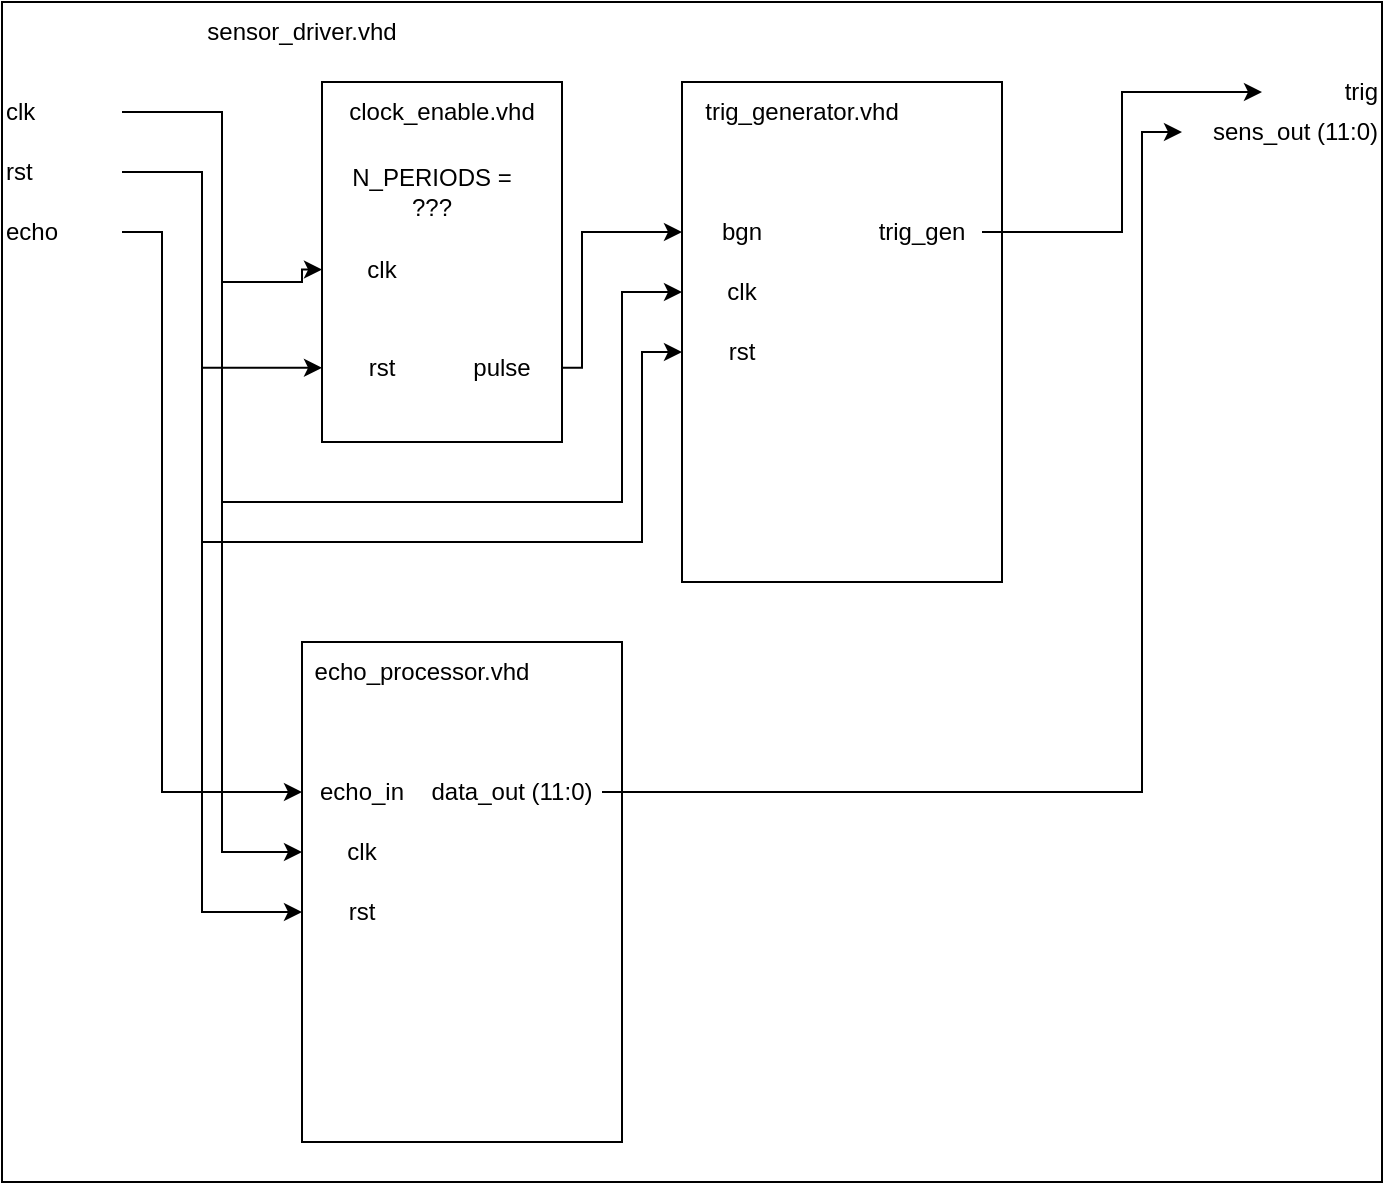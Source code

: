 <mxfile version="26.2.2">
  <diagram name="Page-1" id="bAAAVRep1cDp4-ac2no1">
    <mxGraphModel dx="1044" dy="722" grid="1" gridSize="10" guides="1" tooltips="1" connect="1" arrows="1" fold="1" page="1" pageScale="1" pageWidth="850" pageHeight="1100" math="0" shadow="0">
      <root>
        <mxCell id="0" />
        <mxCell id="1" parent="0" />
        <mxCell id="a46S6m0b1WWG6zB1xLy0-1" value="" style="rounded=0;whiteSpace=wrap;html=1;" parent="1" vertex="1">
          <mxGeometry x="80" y="40" width="690" height="590" as="geometry" />
        </mxCell>
        <mxCell id="a46S6m0b1WWG6zB1xLy0-2" value="sensor_driver.vhd" style="text;html=1;align=center;verticalAlign=middle;whiteSpace=wrap;rounded=0;aspect=fixed;" parent="1" vertex="1">
          <mxGeometry x="200" y="40" width="60" height="30" as="geometry" />
        </mxCell>
        <mxCell id="RdYf62v_4Cw8oM28TUon-11" style="edgeStyle=orthogonalEdgeStyle;rounded=0;orthogonalLoop=1;jettySize=auto;html=1;entryX=0;entryY=0.5;entryDx=0;entryDy=0;" edge="1" parent="1" source="a46S6m0b1WWG6zB1xLy0-4" target="a46S6m0b1WWG6zB1xLy0-11">
          <mxGeometry relative="1" as="geometry">
            <Array as="points">
              <mxPoint x="190" y="95" />
              <mxPoint x="190" y="180" />
              <mxPoint x="230" y="180" />
              <mxPoint x="230" y="174" />
            </Array>
          </mxGeometry>
        </mxCell>
        <mxCell id="RdYf62v_4Cw8oM28TUon-12" style="edgeStyle=orthogonalEdgeStyle;rounded=0;orthogonalLoop=1;jettySize=auto;html=1;entryX=0;entryY=0.5;entryDx=0;entryDy=0;exitX=1;exitY=0.5;exitDx=0;exitDy=0;" edge="1" parent="1" source="a46S6m0b1WWG6zB1xLy0-4" target="RdYf62v_4Cw8oM28TUon-5">
          <mxGeometry relative="1" as="geometry">
            <Array as="points">
              <mxPoint x="190" y="95" />
              <mxPoint x="190" y="465" />
            </Array>
          </mxGeometry>
        </mxCell>
        <mxCell id="RdYf62v_4Cw8oM28TUon-13" style="edgeStyle=orthogonalEdgeStyle;rounded=0;orthogonalLoop=1;jettySize=auto;html=1;entryX=0;entryY=0.5;entryDx=0;entryDy=0;" edge="1" parent="1" source="a46S6m0b1WWG6zB1xLy0-4" target="mIVUcqe8eggLqy-oAHFI-20">
          <mxGeometry relative="1" as="geometry">
            <Array as="points">
              <mxPoint x="190" y="95" />
              <mxPoint x="190" y="290" />
              <mxPoint x="390" y="290" />
              <mxPoint x="390" y="185" />
            </Array>
          </mxGeometry>
        </mxCell>
        <mxCell id="a46S6m0b1WWG6zB1xLy0-4" value="clk" style="text;html=1;align=left;verticalAlign=middle;whiteSpace=wrap;rounded=0;" parent="1" vertex="1">
          <mxGeometry x="80" y="80" width="60" height="30" as="geometry" />
        </mxCell>
        <mxCell id="RdYf62v_4Cw8oM28TUon-18" style="edgeStyle=orthogonalEdgeStyle;rounded=0;orthogonalLoop=1;jettySize=auto;html=1;entryX=0;entryY=0.5;entryDx=0;entryDy=0;" edge="1" parent="1" source="a46S6m0b1WWG6zB1xLy0-5" target="a46S6m0b1WWG6zB1xLy0-12">
          <mxGeometry relative="1" as="geometry">
            <Array as="points">
              <mxPoint x="180" y="125" />
              <mxPoint x="180" y="223" />
            </Array>
          </mxGeometry>
        </mxCell>
        <mxCell id="RdYf62v_4Cw8oM28TUon-19" style="edgeStyle=orthogonalEdgeStyle;rounded=0;orthogonalLoop=1;jettySize=auto;html=1;entryX=0;entryY=0.5;entryDx=0;entryDy=0;" edge="1" parent="1" source="a46S6m0b1WWG6zB1xLy0-5" target="RdYf62v_4Cw8oM28TUon-4">
          <mxGeometry relative="1" as="geometry">
            <Array as="points">
              <mxPoint x="180" y="125" />
              <mxPoint x="180" y="495" />
            </Array>
          </mxGeometry>
        </mxCell>
        <mxCell id="RdYf62v_4Cw8oM28TUon-20" style="edgeStyle=orthogonalEdgeStyle;rounded=0;orthogonalLoop=1;jettySize=auto;html=1;entryX=0;entryY=0.5;entryDx=0;entryDy=0;" edge="1" parent="1" source="a46S6m0b1WWG6zB1xLy0-5" target="mIVUcqe8eggLqy-oAHFI-19">
          <mxGeometry relative="1" as="geometry">
            <Array as="points">
              <mxPoint x="180" y="125" />
              <mxPoint x="180" y="310" />
              <mxPoint x="400" y="310" />
              <mxPoint x="400" y="215" />
            </Array>
          </mxGeometry>
        </mxCell>
        <mxCell id="a46S6m0b1WWG6zB1xLy0-5" value="rst" style="text;html=1;align=left;verticalAlign=middle;whiteSpace=wrap;rounded=0;" parent="1" vertex="1">
          <mxGeometry x="80" y="110" width="60" height="30" as="geometry" />
        </mxCell>
        <mxCell id="a46S6m0b1WWG6zB1xLy0-7" value="trig" style="text;html=1;align=right;verticalAlign=middle;whiteSpace=wrap;rounded=0;" parent="1" vertex="1">
          <mxGeometry x="710" y="70" width="60" height="30" as="geometry" />
        </mxCell>
        <mxCell id="a46S6m0b1WWG6zB1xLy0-8" value="sens_out (11:0)" style="text;html=1;align=right;verticalAlign=middle;whiteSpace=wrap;rounded=0;" parent="1" vertex="1">
          <mxGeometry x="670" y="90" width="100" height="30" as="geometry" />
        </mxCell>
        <mxCell id="a46S6m0b1WWG6zB1xLy0-14" value="" style="group" parent="1" vertex="1" connectable="0">
          <mxGeometry x="240" y="80" width="120" height="180" as="geometry" />
        </mxCell>
        <mxCell id="a46S6m0b1WWG6zB1xLy0-9" value="" style="rounded=0;whiteSpace=wrap;html=1;" parent="a46S6m0b1WWG6zB1xLy0-14" vertex="1">
          <mxGeometry width="120" height="180" as="geometry" />
        </mxCell>
        <mxCell id="a46S6m0b1WWG6zB1xLy0-10" value="clock_enable.vhd" style="text;html=1;align=center;verticalAlign=middle;whiteSpace=wrap;rounded=0;" parent="a46S6m0b1WWG6zB1xLy0-14" vertex="1">
          <mxGeometry x="30" y="-9.09" width="60" height="49.091" as="geometry" />
        </mxCell>
        <mxCell id="a46S6m0b1WWG6zB1xLy0-11" value="clk" style="text;html=1;align=center;verticalAlign=middle;whiteSpace=wrap;rounded=0;" parent="a46S6m0b1WWG6zB1xLy0-14" vertex="1">
          <mxGeometry y="69.237" width="60" height="49.091" as="geometry" />
        </mxCell>
        <mxCell id="a46S6m0b1WWG6zB1xLy0-12" value="rst" style="text;html=1;align=center;verticalAlign=middle;whiteSpace=wrap;rounded=0;" parent="a46S6m0b1WWG6zB1xLy0-14" vertex="1">
          <mxGeometry y="118.328" width="60" height="49.091" as="geometry" />
        </mxCell>
        <mxCell id="a46S6m0b1WWG6zB1xLy0-13" value="pulse" style="text;html=1;align=center;verticalAlign=middle;whiteSpace=wrap;rounded=0;" parent="a46S6m0b1WWG6zB1xLy0-14" vertex="1">
          <mxGeometry x="60" y="118.328" width="60" height="49.091" as="geometry" />
        </mxCell>
        <mxCell id="mIVUcqe8eggLqy-oAHFI-2" value="N_PERIODS = ???" style="text;html=1;align=center;verticalAlign=middle;whiteSpace=wrap;rounded=0;" parent="a46S6m0b1WWG6zB1xLy0-14" vertex="1">
          <mxGeometry x="10" y="30" width="90" height="49.09" as="geometry" />
        </mxCell>
        <mxCell id="RdYf62v_4Cw8oM28TUon-17" style="edgeStyle=orthogonalEdgeStyle;rounded=0;orthogonalLoop=1;jettySize=auto;html=1;entryX=0;entryY=0.5;entryDx=0;entryDy=0;" edge="1" parent="1" source="a46S6m0b1WWG6zB1xLy0-16" target="RdYf62v_4Cw8oM28TUon-6">
          <mxGeometry relative="1" as="geometry">
            <Array as="points">
              <mxPoint x="160" y="155" />
              <mxPoint x="160" y="435" />
            </Array>
          </mxGeometry>
        </mxCell>
        <mxCell id="a46S6m0b1WWG6zB1xLy0-16" value="echo" style="text;html=1;align=left;verticalAlign=middle;whiteSpace=wrap;rounded=0;" parent="1" vertex="1">
          <mxGeometry x="80" y="140" width="60" height="30" as="geometry" />
        </mxCell>
        <mxCell id="mIVUcqe8eggLqy-oAHFI-23" value="" style="group" parent="1" vertex="1" connectable="0">
          <mxGeometry x="420" y="80" width="160" height="250" as="geometry" />
        </mxCell>
        <mxCell id="mIVUcqe8eggLqy-oAHFI-3" value="" style="rounded=0;whiteSpace=wrap;html=1;" parent="mIVUcqe8eggLqy-oAHFI-23" vertex="1">
          <mxGeometry width="160" height="250" as="geometry" />
        </mxCell>
        <mxCell id="mIVUcqe8eggLqy-oAHFI-4" value="trig_generator.vhd" style="text;html=1;align=center;verticalAlign=middle;whiteSpace=wrap;rounded=0;" parent="mIVUcqe8eggLqy-oAHFI-23" vertex="1">
          <mxGeometry x="30" width="60" height="30" as="geometry" />
        </mxCell>
        <mxCell id="mIVUcqe8eggLqy-oAHFI-19" value="rst" style="text;html=1;align=center;verticalAlign=middle;whiteSpace=wrap;rounded=0;" parent="mIVUcqe8eggLqy-oAHFI-23" vertex="1">
          <mxGeometry y="120" width="60" height="30" as="geometry" />
        </mxCell>
        <mxCell id="mIVUcqe8eggLqy-oAHFI-20" value="clk" style="text;html=1;align=center;verticalAlign=middle;whiteSpace=wrap;rounded=0;" parent="mIVUcqe8eggLqy-oAHFI-23" vertex="1">
          <mxGeometry y="90" width="60" height="30" as="geometry" />
        </mxCell>
        <mxCell id="mIVUcqe8eggLqy-oAHFI-21" value="bgn" style="text;html=1;align=center;verticalAlign=middle;whiteSpace=wrap;rounded=0;" parent="mIVUcqe8eggLqy-oAHFI-23" vertex="1">
          <mxGeometry y="60" width="60" height="30" as="geometry" />
        </mxCell>
        <mxCell id="mIVUcqe8eggLqy-oAHFI-22" value="trig_gen" style="text;html=1;align=center;verticalAlign=middle;whiteSpace=wrap;rounded=0;" parent="mIVUcqe8eggLqy-oAHFI-23" vertex="1">
          <mxGeometry x="90" y="60" width="60" height="30" as="geometry" />
        </mxCell>
        <mxCell id="RdYf62v_4Cw8oM28TUon-1" value="" style="group" vertex="1" connectable="0" parent="1">
          <mxGeometry x="230" y="360" width="160" height="250" as="geometry" />
        </mxCell>
        <mxCell id="RdYf62v_4Cw8oM28TUon-2" value="" style="rounded=0;whiteSpace=wrap;html=1;" vertex="1" parent="RdYf62v_4Cw8oM28TUon-1">
          <mxGeometry width="160" height="250" as="geometry" />
        </mxCell>
        <mxCell id="RdYf62v_4Cw8oM28TUon-3" value="echo_processor.vhd" style="text;html=1;align=center;verticalAlign=middle;whiteSpace=wrap;rounded=0;" vertex="1" parent="RdYf62v_4Cw8oM28TUon-1">
          <mxGeometry x="30" width="60" height="30" as="geometry" />
        </mxCell>
        <mxCell id="RdYf62v_4Cw8oM28TUon-4" value="rst" style="text;html=1;align=center;verticalAlign=middle;whiteSpace=wrap;rounded=0;" vertex="1" parent="RdYf62v_4Cw8oM28TUon-1">
          <mxGeometry y="120" width="60" height="30" as="geometry" />
        </mxCell>
        <mxCell id="RdYf62v_4Cw8oM28TUon-5" value="clk" style="text;html=1;align=center;verticalAlign=middle;whiteSpace=wrap;rounded=0;" vertex="1" parent="RdYf62v_4Cw8oM28TUon-1">
          <mxGeometry y="90" width="60" height="30" as="geometry" />
        </mxCell>
        <mxCell id="RdYf62v_4Cw8oM28TUon-6" value="echo_in" style="text;html=1;align=center;verticalAlign=middle;whiteSpace=wrap;rounded=0;" vertex="1" parent="RdYf62v_4Cw8oM28TUon-1">
          <mxGeometry y="60" width="60" height="30" as="geometry" />
        </mxCell>
        <mxCell id="RdYf62v_4Cw8oM28TUon-7" value="data_out (11:0)" style="text;html=1;align=center;verticalAlign=middle;whiteSpace=wrap;rounded=0;" vertex="1" parent="RdYf62v_4Cw8oM28TUon-1">
          <mxGeometry x="60" y="60" width="90" height="30" as="geometry" />
        </mxCell>
        <mxCell id="RdYf62v_4Cw8oM28TUon-14" style="edgeStyle=orthogonalEdgeStyle;rounded=0;orthogonalLoop=1;jettySize=auto;html=1;entryX=0;entryY=0.5;entryDx=0;entryDy=0;" edge="1" parent="1" source="a46S6m0b1WWG6zB1xLy0-13" target="mIVUcqe8eggLqy-oAHFI-21">
          <mxGeometry relative="1" as="geometry">
            <Array as="points">
              <mxPoint x="370" y="223" />
              <mxPoint x="370" y="155" />
            </Array>
          </mxGeometry>
        </mxCell>
        <mxCell id="RdYf62v_4Cw8oM28TUon-15" style="edgeStyle=orthogonalEdgeStyle;rounded=0;orthogonalLoop=1;jettySize=auto;html=1;entryX=0;entryY=0.5;entryDx=0;entryDy=0;" edge="1" parent="1" source="mIVUcqe8eggLqy-oAHFI-22" target="a46S6m0b1WWG6zB1xLy0-7">
          <mxGeometry relative="1" as="geometry" />
        </mxCell>
        <mxCell id="RdYf62v_4Cw8oM28TUon-16" style="edgeStyle=orthogonalEdgeStyle;rounded=0;orthogonalLoop=1;jettySize=auto;html=1;entryX=0;entryY=0.5;entryDx=0;entryDy=0;" edge="1" parent="1" source="RdYf62v_4Cw8oM28TUon-7" target="a46S6m0b1WWG6zB1xLy0-8">
          <mxGeometry relative="1" as="geometry">
            <Array as="points">
              <mxPoint x="650" y="435" />
              <mxPoint x="650" y="105" />
            </Array>
          </mxGeometry>
        </mxCell>
      </root>
    </mxGraphModel>
  </diagram>
</mxfile>
